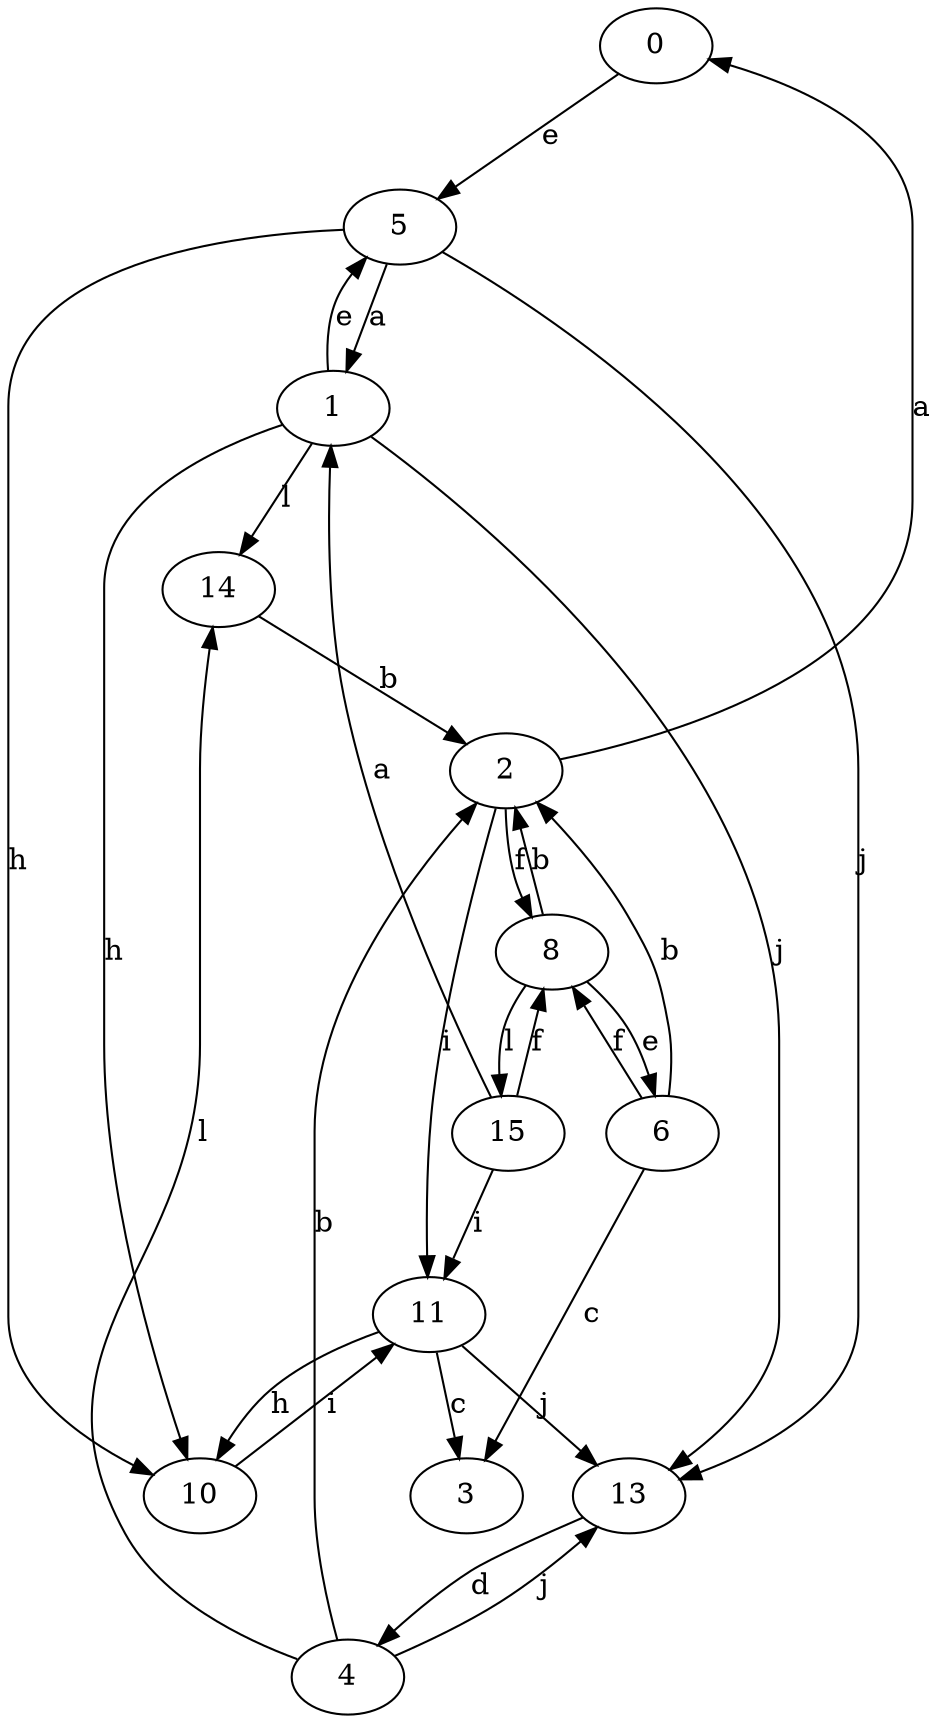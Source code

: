 strict digraph  {
0;
1;
2;
3;
4;
5;
6;
8;
10;
11;
13;
14;
15;
0 -> 5  [label=e];
1 -> 5  [label=e];
1 -> 10  [label=h];
1 -> 13  [label=j];
1 -> 14  [label=l];
2 -> 0  [label=a];
2 -> 8  [label=f];
2 -> 11  [label=i];
4 -> 2  [label=b];
4 -> 13  [label=j];
4 -> 14  [label=l];
5 -> 1  [label=a];
5 -> 10  [label=h];
5 -> 13  [label=j];
6 -> 2  [label=b];
6 -> 3  [label=c];
6 -> 8  [label=f];
8 -> 2  [label=b];
8 -> 6  [label=e];
8 -> 15  [label=l];
10 -> 11  [label=i];
11 -> 3  [label=c];
11 -> 10  [label=h];
11 -> 13  [label=j];
13 -> 4  [label=d];
14 -> 2  [label=b];
15 -> 1  [label=a];
15 -> 8  [label=f];
15 -> 11  [label=i];
}
